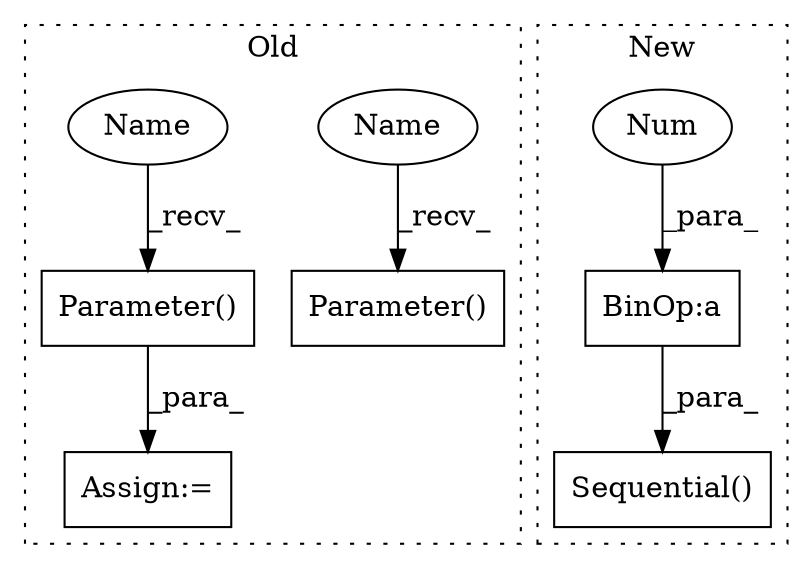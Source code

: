 digraph G {
subgraph cluster0 {
1 [label="Parameter()" a="75" s="765,805" l="13,1" shape="box"];
3 [label="Assign:=" a="68" s="762" l="3" shape="box"];
4 [label="Parameter()" a="75" s="968,1008" l="13,1" shape="box"];
7 [label="Name" a="87" s="968" l="2" shape="ellipse"];
8 [label="Name" a="87" s="765" l="2" shape="ellipse"];
label = "Old";
style="dotted";
}
subgraph cluster1 {
2 [label="Sequential()" a="75" s="719,838" l="27,10" shape="box"];
5 [label="BinOp:a" a="82" s="772" l="3" shape="box"];
6 [label="Num" a="76" s="771" l="1" shape="ellipse"];
label = "New";
style="dotted";
}
1 -> 3 [label="_para_"];
5 -> 2 [label="_para_"];
6 -> 5 [label="_para_"];
7 -> 4 [label="_recv_"];
8 -> 1 [label="_recv_"];
}